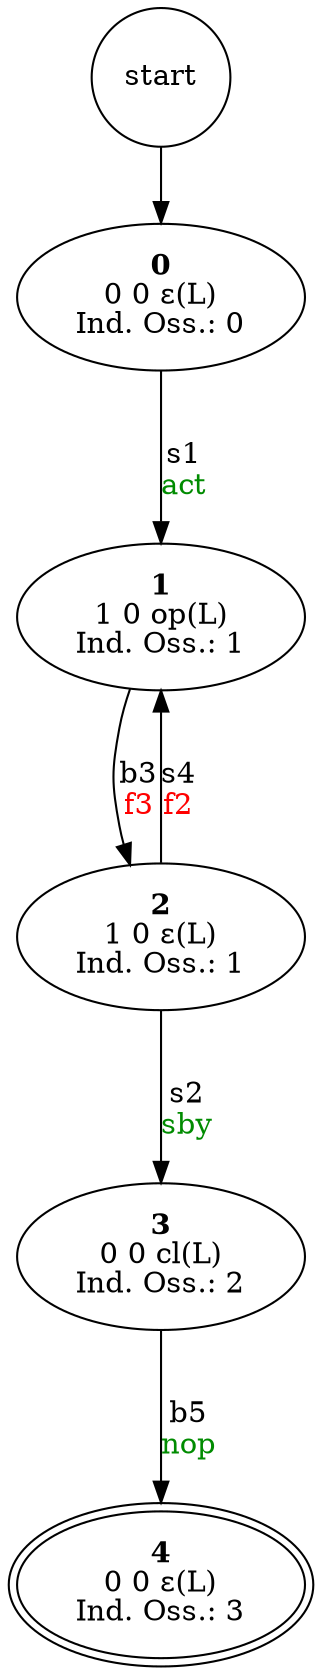 digraph SpazioComportamentale {
    // ARCHI
    start	->	n0
	n0	->	n1 [label=<<br/>s1<br/><font color="green4">act</font>>]
	n1	->	n2 [label=<<br/>b3<br/><font color="red">f3</font>>]
	n2	->	n3 [label=<<br/>s2<br/><font color="green4">sby</font>>]
	n2	->	n1 [label=<<br/>s4<br/><font color="red">f2</font>>]
	n3	->	n4 [label=<<br/>b5<br/><font color="green4">nop</font>>]

    // NODI
    start[shape="circle"]
	n0 [label=<<b>0</b><br/>0 0 ε(L)<br/>Ind. Oss.: 0>]
	n1 [label=<<b>1</b><br/>1 0 op(L)<br/>Ind. Oss.: 1>]
	n2 [label=<<b>2</b><br/>1 0 ε(L)<br/>Ind. Oss.: 1>]
	n3 [label=<<b>3</b><br/>0 0 cl(L)<br/>Ind. Oss.: 2>]
	n4 [label=<<b>4</b><br/>0 0 ε(L)<br/>Ind. Oss.: 3> peripheries=2]
}
